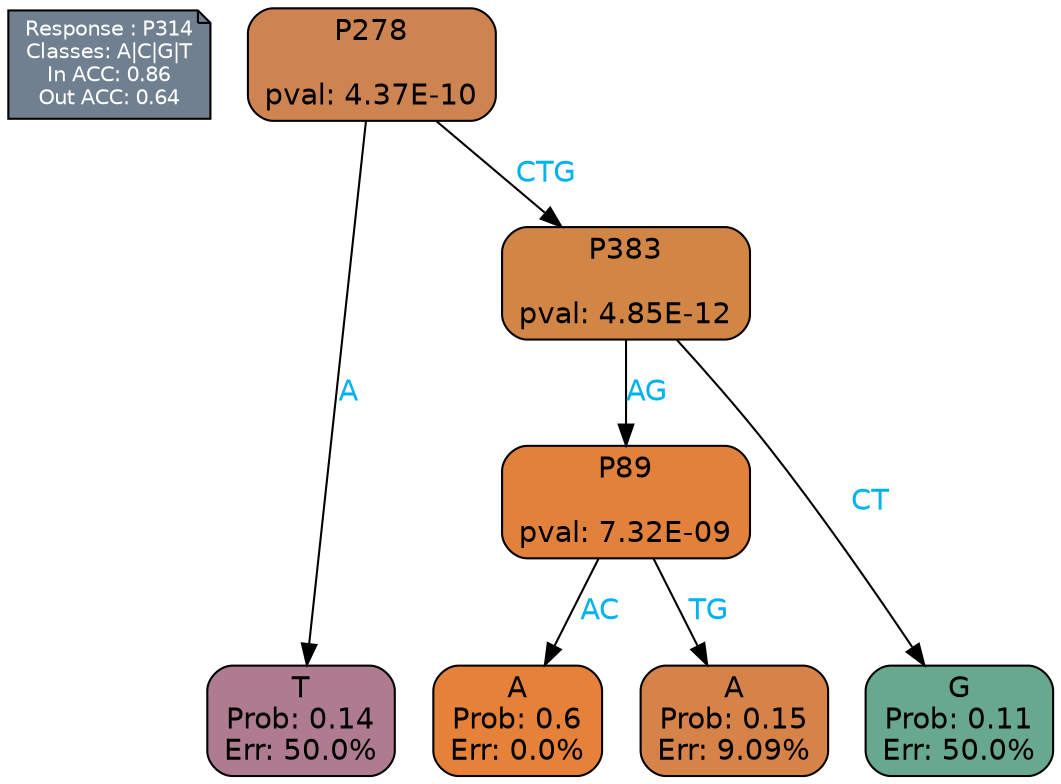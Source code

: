 digraph Tree {
node [shape=box, style="filled, rounded", color="black", fontname=helvetica] ;
graph [ranksep=equally, splines=polylines, bgcolor=transparent, dpi=600] ;
edge [fontname=helvetica] ;
LEGEND [label="Response : P314
Classes: A|C|G|T
In ACC: 0.86
Out ACC: 0.64
",shape=note,align=left,style=filled,fillcolor="slategray",fontcolor="white",fontsize=10];1 [label="P278

pval: 4.37E-10", fillcolor="#cd8450"] ;
2 [label="T
Prob: 0.14
Err: 50.0%", fillcolor="#ae7b8f"] ;
3 [label="P383

pval: 4.85E-12", fillcolor="#d28646"] ;
4 [label="P89

pval: 7.32E-09", fillcolor="#e1813c"] ;
5 [label="A
Prob: 0.6
Err: 0.0%", fillcolor="#e58139"] ;
6 [label="A
Prob: 0.15
Err: 9.09%", fillcolor="#d58348"] ;
7 [label="G
Prob: 0.11
Err: 50.0%", fillcolor="#67a88f"] ;
1 -> 2 [label="A",fontcolor=deepskyblue2] ;
1 -> 3 [label="CTG",fontcolor=deepskyblue2] ;
3 -> 4 [label="AG",fontcolor=deepskyblue2] ;
3 -> 7 [label="CT",fontcolor=deepskyblue2] ;
4 -> 5 [label="AC",fontcolor=deepskyblue2] ;
4 -> 6 [label="TG",fontcolor=deepskyblue2] ;
{rank = same; 2;5;6;7;}{rank = same; LEGEND;1;}}